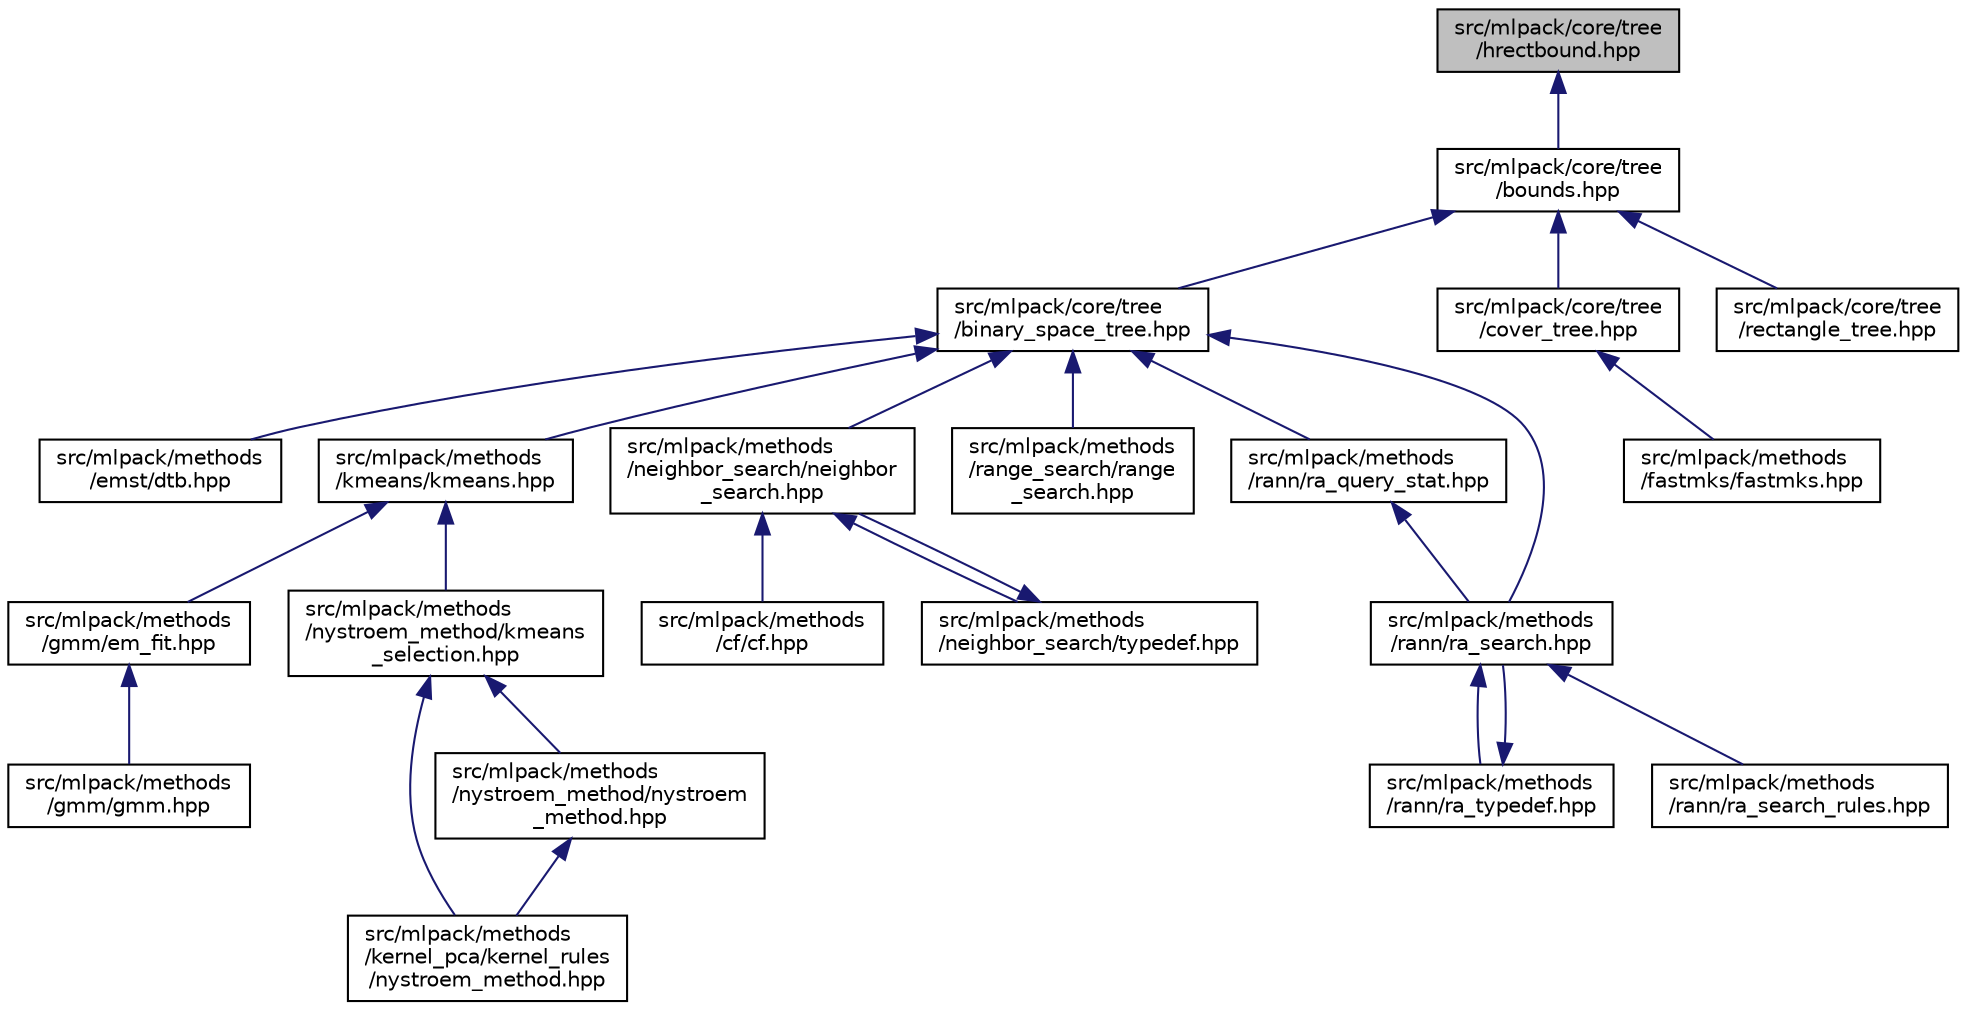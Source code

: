 digraph "src/mlpack/core/tree/hrectbound.hpp"
{
  edge [fontname="Helvetica",fontsize="10",labelfontname="Helvetica",labelfontsize="10"];
  node [fontname="Helvetica",fontsize="10",shape=record];
  Node1 [label="src/mlpack/core/tree\l/hrectbound.hpp",height=0.2,width=0.4,color="black", fillcolor="grey75", style="filled" fontcolor="black"];
  Node1 -> Node2 [dir="back",color="midnightblue",fontsize="10",style="solid",fontname="Helvetica"];
  Node2 [label="src/mlpack/core/tree\l/bounds.hpp",height=0.2,width=0.4,color="black", fillcolor="white", style="filled",URL="$bounds_8hpp.html",tooltip="Bounds that are useful for binary space partitioning trees. "];
  Node2 -> Node3 [dir="back",color="midnightblue",fontsize="10",style="solid",fontname="Helvetica"];
  Node3 [label="src/mlpack/core/tree\l/binary_space_tree.hpp",height=0.2,width=0.4,color="black", fillcolor="white", style="filled",URL="$binary__space__tree_8hpp.html"];
  Node3 -> Node4 [dir="back",color="midnightblue",fontsize="10",style="solid",fontname="Helvetica"];
  Node4 [label="src/mlpack/methods\l/emst/dtb.hpp",height=0.2,width=0.4,color="black", fillcolor="white", style="filled",URL="$dtb_8hpp.html"];
  Node3 -> Node5 [dir="back",color="midnightblue",fontsize="10",style="solid",fontname="Helvetica"];
  Node5 [label="src/mlpack/methods\l/kmeans/kmeans.hpp",height=0.2,width=0.4,color="black", fillcolor="white", style="filled",URL="$kmeans_8hpp.html"];
  Node5 -> Node6 [dir="back",color="midnightblue",fontsize="10",style="solid",fontname="Helvetica"];
  Node6 [label="src/mlpack/methods\l/gmm/em_fit.hpp",height=0.2,width=0.4,color="black", fillcolor="white", style="filled",URL="$em__fit_8hpp.html"];
  Node6 -> Node7 [dir="back",color="midnightblue",fontsize="10",style="solid",fontname="Helvetica"];
  Node7 [label="src/mlpack/methods\l/gmm/gmm.hpp",height=0.2,width=0.4,color="black", fillcolor="white", style="filled",URL="$gmm_8hpp.html"];
  Node5 -> Node8 [dir="back",color="midnightblue",fontsize="10",style="solid",fontname="Helvetica"];
  Node8 [label="src/mlpack/methods\l/nystroem_method/kmeans\l_selection.hpp",height=0.2,width=0.4,color="black", fillcolor="white", style="filled",URL="$kmeans__selection_8hpp.html"];
  Node8 -> Node9 [dir="back",color="midnightblue",fontsize="10",style="solid",fontname="Helvetica"];
  Node9 [label="src/mlpack/methods\l/kernel_pca/kernel_rules\l/nystroem_method.hpp",height=0.2,width=0.4,color="black", fillcolor="white", style="filled",URL="$kernel__pca_2kernel__rules_2nystroem__method_8hpp.html"];
  Node8 -> Node10 [dir="back",color="midnightblue",fontsize="10",style="solid",fontname="Helvetica"];
  Node10 [label="src/mlpack/methods\l/nystroem_method/nystroem\l_method.hpp",height=0.2,width=0.4,color="black", fillcolor="white", style="filled",URL="$nystroem__method_2nystroem__method_8hpp.html"];
  Node10 -> Node9 [dir="back",color="midnightblue",fontsize="10",style="solid",fontname="Helvetica"];
  Node3 -> Node11 [dir="back",color="midnightblue",fontsize="10",style="solid",fontname="Helvetica"];
  Node11 [label="src/mlpack/methods\l/neighbor_search/neighbor\l_search.hpp",height=0.2,width=0.4,color="black", fillcolor="white", style="filled",URL="$neighbor__search_8hpp.html"];
  Node11 -> Node12 [dir="back",color="midnightblue",fontsize="10",style="solid",fontname="Helvetica"];
  Node12 [label="src/mlpack/methods\l/cf/cf.hpp",height=0.2,width=0.4,color="black", fillcolor="white", style="filled",URL="$cf_8hpp.html"];
  Node11 -> Node13 [dir="back",color="midnightblue",fontsize="10",style="solid",fontname="Helvetica"];
  Node13 [label="src/mlpack/methods\l/neighbor_search/typedef.hpp",height=0.2,width=0.4,color="black", fillcolor="white", style="filled",URL="$typedef_8hpp.html"];
  Node13 -> Node11 [dir="back",color="midnightblue",fontsize="10",style="solid",fontname="Helvetica"];
  Node3 -> Node14 [dir="back",color="midnightblue",fontsize="10",style="solid",fontname="Helvetica"];
  Node14 [label="src/mlpack/methods\l/range_search/range\l_search.hpp",height=0.2,width=0.4,color="black", fillcolor="white", style="filled",URL="$range__search_8hpp.html"];
  Node3 -> Node15 [dir="back",color="midnightblue",fontsize="10",style="solid",fontname="Helvetica"];
  Node15 [label="src/mlpack/methods\l/rann/ra_query_stat.hpp",height=0.2,width=0.4,color="black", fillcolor="white", style="filled",URL="$ra__query__stat_8hpp.html"];
  Node15 -> Node16 [dir="back",color="midnightblue",fontsize="10",style="solid",fontname="Helvetica"];
  Node16 [label="src/mlpack/methods\l/rann/ra_search.hpp",height=0.2,width=0.4,color="black", fillcolor="white", style="filled",URL="$ra__search_8hpp.html"];
  Node16 -> Node17 [dir="back",color="midnightblue",fontsize="10",style="solid",fontname="Helvetica"];
  Node17 [label="src/mlpack/methods\l/rann/ra_typedef.hpp",height=0.2,width=0.4,color="black", fillcolor="white", style="filled",URL="$ra__typedef_8hpp.html"];
  Node17 -> Node16 [dir="back",color="midnightblue",fontsize="10",style="solid",fontname="Helvetica"];
  Node16 -> Node18 [dir="back",color="midnightblue",fontsize="10",style="solid",fontname="Helvetica"];
  Node18 [label="src/mlpack/methods\l/rann/ra_search_rules.hpp",height=0.2,width=0.4,color="black", fillcolor="white", style="filled",URL="$ra__search__rules_8hpp.html"];
  Node3 -> Node16 [dir="back",color="midnightblue",fontsize="10",style="solid",fontname="Helvetica"];
  Node2 -> Node19 [dir="back",color="midnightblue",fontsize="10",style="solid",fontname="Helvetica"];
  Node19 [label="src/mlpack/core/tree\l/cover_tree.hpp",height=0.2,width=0.4,color="black", fillcolor="white", style="filled",URL="$cover__tree_8hpp.html"];
  Node19 -> Node20 [dir="back",color="midnightblue",fontsize="10",style="solid",fontname="Helvetica"];
  Node20 [label="src/mlpack/methods\l/fastmks/fastmks.hpp",height=0.2,width=0.4,color="black", fillcolor="white", style="filled",URL="$fastmks_8hpp.html"];
  Node2 -> Node21 [dir="back",color="midnightblue",fontsize="10",style="solid",fontname="Helvetica"];
  Node21 [label="src/mlpack/core/tree\l/rectangle_tree.hpp",height=0.2,width=0.4,color="black", fillcolor="white", style="filled",URL="$rectangle__tree_8hpp.html"];
}

